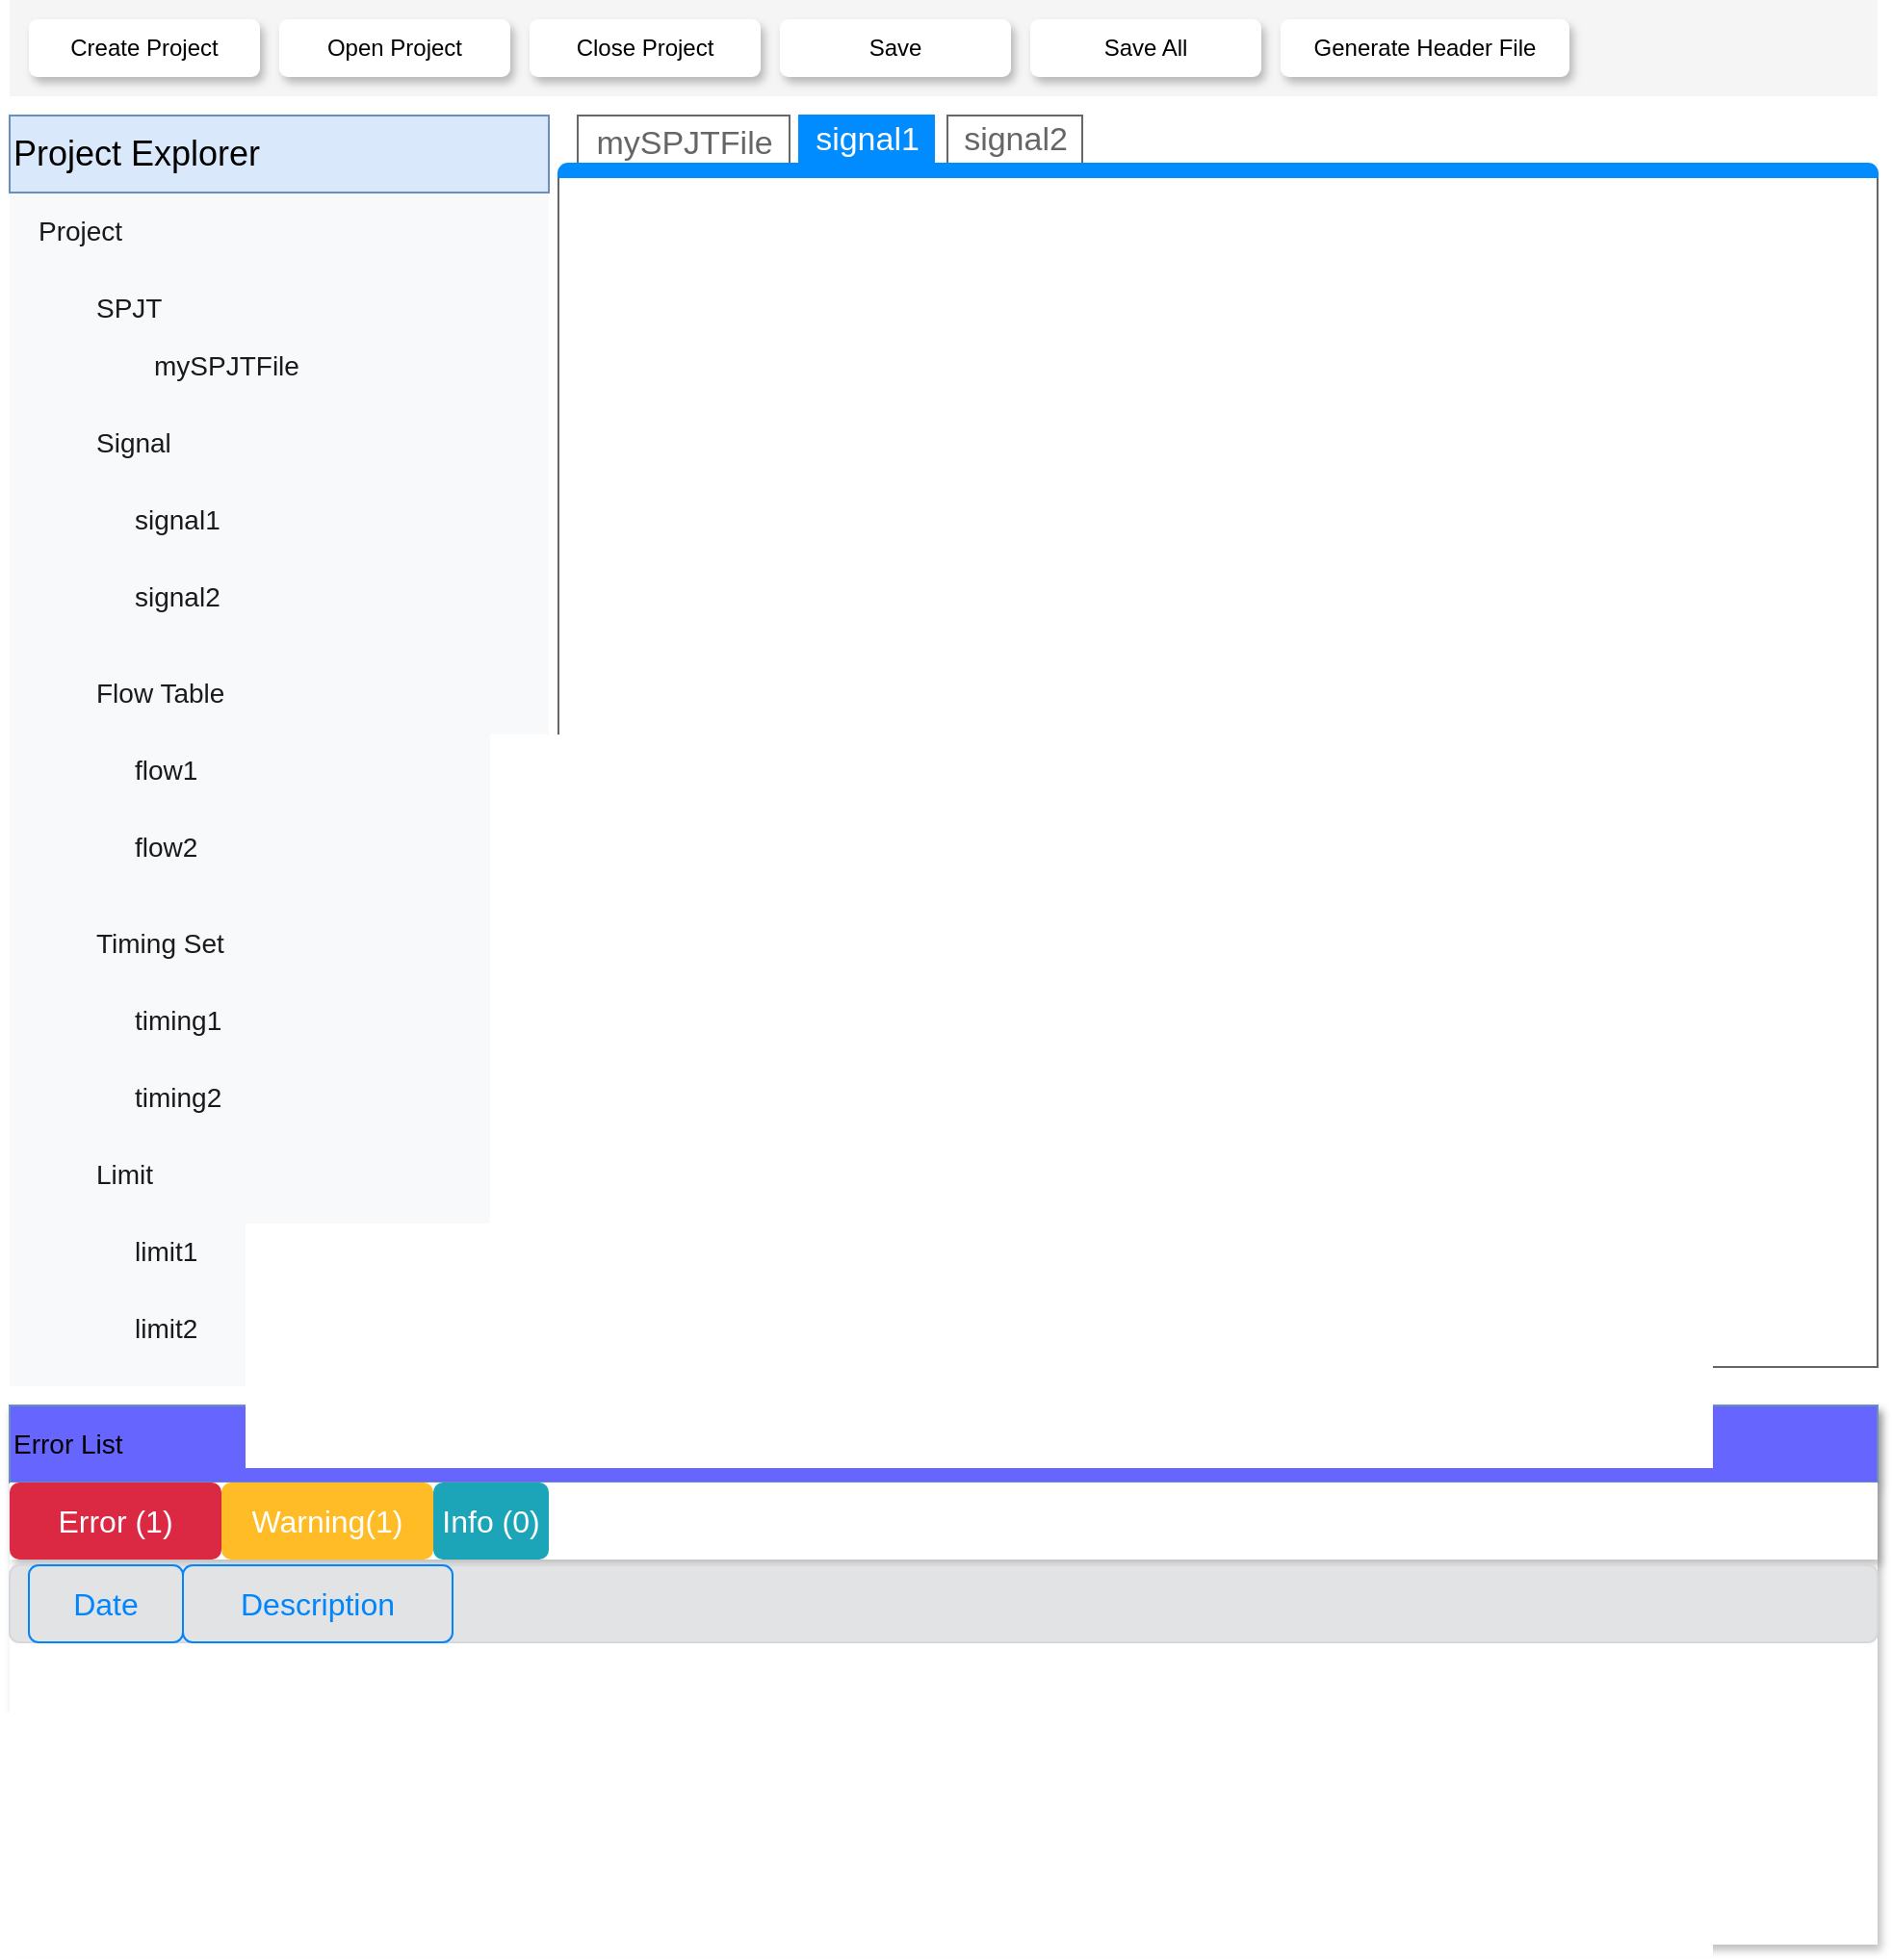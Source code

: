 <mxfile version="13.10.3" type="github" pages="2">
  <diagram id="FgyFkXJcIKG0fMY5ibd2" name="Project Explorer">
    <mxGraphModel dx="981" dy="526" grid="1" gridSize="10" guides="1" tooltips="1" connect="1" arrows="1" fold="1" page="1" pageScale="1" pageWidth="827" pageHeight="1169" math="0" shadow="0">
      <root>
        <mxCell id="S2QvFrK3PuCgfU6eUb4U-0" />
        <mxCell id="S2QvFrK3PuCgfU6eUb4U-1" parent="S2QvFrK3PuCgfU6eUb4U-0" />
        <mxCell id="wJfrvK_9jVTi93enFSVC-5" value="" style="group" vertex="1" connectable="0" parent="S2QvFrK3PuCgfU6eUb4U-1">
          <mxGeometry x="100" y="820" width="970" height="280" as="geometry" />
        </mxCell>
        <mxCell id="EKYV59rnYQYyG5BfVOuk-7" value="" style="rounded=0;whiteSpace=wrap;html=1;shadow=1;strokeColor=none;" vertex="1" parent="wJfrvK_9jVTi93enFSVC-5">
          <mxGeometry width="970" height="280" as="geometry" />
        </mxCell>
        <mxCell id="wJfrvK_9jVTi93enFSVC-0" value="Error List" style="rounded=0;whiteSpace=wrap;html=1;shadow=1;strokeColor=#6c8ebf;align=left;fontSize=14;fillColor=#6666FF;" vertex="1" parent="wJfrvK_9jVTi93enFSVC-5">
          <mxGeometry width="970" height="40" as="geometry" />
        </mxCell>
        <mxCell id="wJfrvK_9jVTi93enFSVC-1" value="" style="rounded=0;whiteSpace=wrap;html=1;shadow=1;strokeColor=none;align=left;fontSize=14;" vertex="1" parent="wJfrvK_9jVTi93enFSVC-5">
          <mxGeometry y="40" width="970" height="40" as="geometry" />
        </mxCell>
        <mxCell id="wJfrvK_9jVTi93enFSVC-6" value="" style="html=1;shadow=0;dashed=0;shape=mxgraph.bootstrap.rrect;rSize=5;strokeColor=#D6D8DB;strokeWidth=1;fillColor=#E2E3E5;fontColor=#383D41;whiteSpace=wrap;align=left;verticalAlign=middle;spacingLeft=10;" vertex="1" parent="wJfrvK_9jVTi93enFSVC-5">
          <mxGeometry y="83" width="970" height="40" as="geometry" />
        </mxCell>
        <mxCell id="wJfrvK_9jVTi93enFSVC-7" value="Date" style="html=1;shadow=0;dashed=0;shape=mxgraph.bootstrap.rrect;rSize=5;strokeColor=#0085FC;strokeWidth=1;fillColor=none;fontColor=#0085FC;whiteSpace=wrap;align=center;verticalAlign=middle;spacingLeft=0;fontStyle=0;fontSize=16;spacing=5;" vertex="1" parent="wJfrvK_9jVTi93enFSVC-5">
          <mxGeometry x="10" y="83" width="80" height="40" as="geometry" />
        </mxCell>
        <mxCell id="wJfrvK_9jVTi93enFSVC-8" value="Description" style="html=1;shadow=0;dashed=0;shape=mxgraph.bootstrap.rrect;rSize=5;strokeColor=#0085FC;strokeWidth=1;fillColor=none;fontColor=#0085FC;whiteSpace=wrap;align=center;verticalAlign=middle;spacingLeft=0;fontStyle=0;fontSize=16;spacing=5;" vertex="1" parent="wJfrvK_9jVTi93enFSVC-5">
          <mxGeometry x="90" y="83" width="140" height="40" as="geometry" />
        </mxCell>
        <mxCell id="wJfrvK_9jVTi93enFSVC-2" value="Error (1)" style="html=1;shadow=0;dashed=0;shape=mxgraph.bootstrap.rrect;rSize=5;strokeColor=none;strokeWidth=1;fillColor=#DB2843;fontColor=#FFFFFF;whiteSpace=wrap;align=center;verticalAlign=middle;spacingLeft=0;fontStyle=0;fontSize=16;spacing=5;" vertex="1" parent="wJfrvK_9jVTi93enFSVC-5">
          <mxGeometry y="40" width="110" height="40" as="geometry" />
        </mxCell>
        <mxCell id="wJfrvK_9jVTi93enFSVC-3" value="Warning(1)" style="html=1;shadow=0;dashed=0;shape=mxgraph.bootstrap.rrect;rSize=5;strokeColor=none;strokeWidth=1;fillColor=#FFBC26;fontColor=#FFFFFF;whiteSpace=wrap;align=center;verticalAlign=middle;spacingLeft=0;fontStyle=0;fontSize=16;spacing=5;" vertex="1" parent="wJfrvK_9jVTi93enFSVC-5">
          <mxGeometry x="110" y="40" width="110" height="40" as="geometry" />
        </mxCell>
        <mxCell id="wJfrvK_9jVTi93enFSVC-4" value="Info (0)" style="html=1;shadow=0;dashed=0;shape=mxgraph.bootstrap.rrect;rSize=5;strokeColor=none;strokeWidth=1;fillColor=#1CA5B8;fontColor=#FFFFFF;whiteSpace=wrap;align=center;verticalAlign=middle;spacingLeft=0;fontStyle=0;fontSize=16;spacing=5;" vertex="1" parent="wJfrvK_9jVTi93enFSVC-5">
          <mxGeometry x="220" y="40" width="60" height="40" as="geometry" />
        </mxCell>
        <mxCell id="F_466ytePDx-1a6FgnFO-0" value="" style="fillColor=#F8F9FA;strokeColor=none;align=left;fontSize=14;fontColor=#323232;" parent="S2QvFrK3PuCgfU6eUb4U-1" vertex="1">
          <mxGeometry x="100" y="150" width="280" height="660" as="geometry" />
        </mxCell>
        <mxCell id="F_466ytePDx-1a6FgnFO-1" value="Project Explorer" style="html=1;shadow=0;dashed=0;fillColor=#dae8fc;strokeColor=#6c8ebf;perimeter=none;whiteSpace=wrap;resizeWidth=1;align=left;fontSize=18;" parent="F_466ytePDx-1a6FgnFO-0" vertex="1">
          <mxGeometry width="280.0" height="40" relative="1" as="geometry" />
        </mxCell>
        <mxCell id="F_466ytePDx-1a6FgnFO-2" value="Project" style="html=1;shadow=0;dashed=0;shape=mxgraph.bootstrap.rrect;rSize=5;strokeColor=none;perimeter=none;whiteSpace=wrap;align=left;spacing=15;fontSize=14;fillColor=none;fontColor=#1A1A1A;" parent="F_466ytePDx-1a6FgnFO-0" vertex="1">
          <mxGeometry x="0.5" width="279.5" height="40" relative="1" as="geometry">
            <mxPoint x="-140" y="40" as="offset" />
          </mxGeometry>
        </mxCell>
        <mxCell id="F_466ytePDx-1a6FgnFO-3" value="SPJT" style="html=1;shadow=0;dashed=0;fillColor=none;strokeColor=none;perimeter=none;whiteSpace=wrap;align=left;spacing=15;fontSize=14;fontColor=#1A1A1A;" parent="F_466ytePDx-1a6FgnFO-0" vertex="1">
          <mxGeometry x="0.5" width="100" height="40" relative="1" as="geometry">
            <mxPoint x="-110" y="80" as="offset" />
          </mxGeometry>
        </mxCell>
        <mxCell id="F_466ytePDx-1a6FgnFO-14" value="Signal" style="html=1;shadow=0;dashed=0;fillColor=none;strokeColor=none;perimeter=none;whiteSpace=wrap;align=left;spacing=15;fontSize=14;fontColor=#1A1A1A;" parent="F_466ytePDx-1a6FgnFO-0" vertex="1">
          <mxGeometry x="0.5" width="100" height="40" relative="1" as="geometry">
            <mxPoint x="-110" y="150" as="offset" />
          </mxGeometry>
        </mxCell>
        <mxCell id="F_466ytePDx-1a6FgnFO-15" value="Flow Table" style="html=1;shadow=0;dashed=0;fillColor=none;strokeColor=none;perimeter=none;whiteSpace=wrap;align=left;spacing=15;fontSize=14;fontColor=#1A1A1A;" parent="F_466ytePDx-1a6FgnFO-0" vertex="1">
          <mxGeometry x="0.5" width="100" height="40" relative="1" as="geometry">
            <mxPoint x="-110" y="280" as="offset" />
          </mxGeometry>
        </mxCell>
        <mxCell id="F_466ytePDx-1a6FgnFO-16" value="Timing Set" style="html=1;shadow=0;dashed=0;fillColor=none;strokeColor=none;perimeter=none;whiteSpace=wrap;align=left;spacing=15;fontSize=14;fontColor=#1A1A1A;" parent="F_466ytePDx-1a6FgnFO-0" vertex="1">
          <mxGeometry x="0.5" width="100" height="40" relative="1" as="geometry">
            <mxPoint x="-110" y="410" as="offset" />
          </mxGeometry>
        </mxCell>
        <mxCell id="F_466ytePDx-1a6FgnFO-17" value="Limit" style="html=1;shadow=0;dashed=0;fillColor=none;strokeColor=none;perimeter=none;whiteSpace=wrap;align=left;spacing=15;fontSize=14;fontColor=#1A1A1A;" parent="F_466ytePDx-1a6FgnFO-0" vertex="1">
          <mxGeometry x="0.5" width="100" height="40" relative="1" as="geometry">
            <mxPoint x="-110" y="530" as="offset" />
          </mxGeometry>
        </mxCell>
        <mxCell id="F_466ytePDx-1a6FgnFO-18" value="mySPJTFile" style="html=1;shadow=0;dashed=0;fillColor=none;strokeColor=none;perimeter=none;whiteSpace=wrap;align=left;spacing=15;fontSize=14;fontColor=#1A1A1A;" parent="F_466ytePDx-1a6FgnFO-0" vertex="1">
          <mxGeometry x="0.5" width="100" height="40" relative="1" as="geometry">
            <mxPoint x="-80" y="110" as="offset" />
          </mxGeometry>
        </mxCell>
        <mxCell id="F_466ytePDx-1a6FgnFO-19" value="signal1" style="html=1;shadow=0;dashed=0;fillColor=none;strokeColor=none;perimeter=none;whiteSpace=wrap;align=left;spacing=15;fontSize=14;fontColor=#1A1A1A;" parent="F_466ytePDx-1a6FgnFO-0" vertex="1">
          <mxGeometry x="0.5" width="100" height="40" relative="1" as="geometry">
            <mxPoint x="-90" y="190" as="offset" />
          </mxGeometry>
        </mxCell>
        <mxCell id="F_466ytePDx-1a6FgnFO-20" value="signal2" style="html=1;shadow=0;dashed=0;fillColor=none;strokeColor=none;perimeter=none;whiteSpace=wrap;align=left;spacing=15;fontSize=14;fontColor=#1A1A1A;" parent="F_466ytePDx-1a6FgnFO-0" vertex="1">
          <mxGeometry x="0.5" width="100" height="40" relative="1" as="geometry">
            <mxPoint x="-90" y="230" as="offset" />
          </mxGeometry>
        </mxCell>
        <mxCell id="F_466ytePDx-1a6FgnFO-21" value="flow1" style="html=1;shadow=0;dashed=0;fillColor=none;strokeColor=none;perimeter=none;whiteSpace=wrap;align=left;spacing=15;fontSize=14;fontColor=#1A1A1A;" parent="F_466ytePDx-1a6FgnFO-0" vertex="1">
          <mxGeometry x="0.5" width="100" height="40" relative="1" as="geometry">
            <mxPoint x="-90" y="320" as="offset" />
          </mxGeometry>
        </mxCell>
        <mxCell id="F_466ytePDx-1a6FgnFO-22" value="flow2" style="html=1;shadow=0;dashed=0;fillColor=none;strokeColor=none;perimeter=none;whiteSpace=wrap;align=left;spacing=15;fontSize=14;fontColor=#1A1A1A;" parent="F_466ytePDx-1a6FgnFO-0" vertex="1">
          <mxGeometry x="0.5" width="100" height="40" relative="1" as="geometry">
            <mxPoint x="-90" y="360" as="offset" />
          </mxGeometry>
        </mxCell>
        <mxCell id="F_466ytePDx-1a6FgnFO-23" value="timing1" style="html=1;shadow=0;dashed=0;fillColor=none;strokeColor=none;perimeter=none;whiteSpace=wrap;align=left;spacing=15;fontSize=14;fontColor=#1A1A1A;" parent="F_466ytePDx-1a6FgnFO-0" vertex="1">
          <mxGeometry x="0.5" width="100" height="40" relative="1" as="geometry">
            <mxPoint x="-90" y="450" as="offset" />
          </mxGeometry>
        </mxCell>
        <mxCell id="F_466ytePDx-1a6FgnFO-24" value="timing2" style="html=1;shadow=0;dashed=0;fillColor=none;strokeColor=none;perimeter=none;whiteSpace=wrap;align=left;spacing=15;fontSize=14;fontColor=#1A1A1A;" parent="F_466ytePDx-1a6FgnFO-0" vertex="1">
          <mxGeometry x="0.5" width="100" height="40" relative="1" as="geometry">
            <mxPoint x="-90" y="490" as="offset" />
          </mxGeometry>
        </mxCell>
        <mxCell id="F_466ytePDx-1a6FgnFO-25" value="limit2" style="html=1;shadow=0;dashed=0;fillColor=none;strokeColor=none;perimeter=none;whiteSpace=wrap;align=left;spacing=15;fontSize=14;fontColor=#1A1A1A;" parent="F_466ytePDx-1a6FgnFO-0" vertex="1">
          <mxGeometry x="0.5" width="100" height="40" relative="1" as="geometry">
            <mxPoint x="-90" y="610" as="offset" />
          </mxGeometry>
        </mxCell>
        <mxCell id="F_466ytePDx-1a6FgnFO-26" value="limit1" style="html=1;shadow=0;dashed=0;fillColor=none;strokeColor=none;perimeter=none;whiteSpace=wrap;align=left;spacing=15;fontSize=14;fontColor=#1A1A1A;" parent="F_466ytePDx-1a6FgnFO-0" vertex="1">
          <mxGeometry x="0.5" width="100" height="40" relative="1" as="geometry">
            <mxPoint x="-90" y="570" as="offset" />
          </mxGeometry>
        </mxCell>
        <mxCell id="EKYV59rnYQYyG5BfVOuk-0" value="" style="rounded=0;whiteSpace=wrap;html=1;fillColor=#f5f5f5;fontColor=#333333;strokeColor=none;" vertex="1" parent="S2QvFrK3PuCgfU6eUb4U-1">
          <mxGeometry x="100" y="90" width="970" height="50" as="geometry" />
        </mxCell>
        <mxCell id="EKYV59rnYQYyG5BfVOuk-1" value="Create Project" style="rounded=1;whiteSpace=wrap;html=1;strokeColor=none;shadow=1;" vertex="1" parent="S2QvFrK3PuCgfU6eUb4U-1">
          <mxGeometry x="110" y="100" width="120" height="30" as="geometry" />
        </mxCell>
        <mxCell id="EKYV59rnYQYyG5BfVOuk-2" value="Open Project" style="rounded=1;whiteSpace=wrap;html=1;strokeColor=none;shadow=1;" vertex="1" parent="S2QvFrK3PuCgfU6eUb4U-1">
          <mxGeometry x="240" y="100" width="120" height="30" as="geometry" />
        </mxCell>
        <mxCell id="EKYV59rnYQYyG5BfVOuk-3" value="Save" style="rounded=1;whiteSpace=wrap;html=1;strokeColor=none;shadow=1;" vertex="1" parent="S2QvFrK3PuCgfU6eUb4U-1">
          <mxGeometry x="500" y="100" width="120" height="30" as="geometry" />
        </mxCell>
        <mxCell id="EKYV59rnYQYyG5BfVOuk-4" value="Save All" style="rounded=1;whiteSpace=wrap;html=1;strokeColor=none;shadow=1;" vertex="1" parent="S2QvFrK3PuCgfU6eUb4U-1">
          <mxGeometry x="630" y="100" width="120" height="30" as="geometry" />
        </mxCell>
        <mxCell id="EKYV59rnYQYyG5BfVOuk-5" value="Close Project" style="rounded=1;whiteSpace=wrap;html=1;strokeColor=none;shadow=1;" vertex="1" parent="S2QvFrK3PuCgfU6eUb4U-1">
          <mxGeometry x="370" y="100" width="120" height="30" as="geometry" />
        </mxCell>
        <mxCell id="EKYV59rnYQYyG5BfVOuk-6" value="Generate Header File" style="rounded=1;whiteSpace=wrap;html=1;strokeColor=none;shadow=1;" vertex="1" parent="S2QvFrK3PuCgfU6eUb4U-1">
          <mxGeometry x="760" y="100" width="150" height="30" as="geometry" />
        </mxCell>
        <mxCell id="wJfrvK_9jVTi93enFSVC-11" value="" style="strokeWidth=1;shadow=0;dashed=0;align=center;html=1;shape=mxgraph.mockup.containers.marginRect2;rectMarginTop=32;strokeColor=#666666;gradientColor=none;fontSize=14;" vertex="1" parent="S2QvFrK3PuCgfU6eUb4U-1">
          <mxGeometry x="385" y="150" width="685" height="650" as="geometry" />
        </mxCell>
        <mxCell id="wJfrvK_9jVTi93enFSVC-12" value="mySPJTFile" style="strokeColor=inherit;fillColor=inherit;gradientColor=inherit;strokeWidth=1;shadow=0;dashed=0;align=center;html=1;shape=mxgraph.mockup.containers.rrect;rSize=0;fontSize=17;fontColor=#666666;gradientColor=none;" vertex="1" parent="wJfrvK_9jVTi93enFSVC-11">
          <mxGeometry width="110" height="30" relative="1" as="geometry">
            <mxPoint x="10" as="offset" />
          </mxGeometry>
        </mxCell>
        <mxCell id="wJfrvK_9jVTi93enFSVC-13" value="signal1" style="strokeWidth=1;shadow=0;dashed=0;align=center;html=1;shape=mxgraph.mockup.containers.rrect;rSize=0;fontSize=17;fontColor=#ffffff;strokeColor=#008cff;fillColor=#008cff;" vertex="1" parent="wJfrvK_9jVTi93enFSVC-11">
          <mxGeometry width="70" height="25" relative="1" as="geometry">
            <mxPoint x="125" as="offset" />
          </mxGeometry>
        </mxCell>
        <mxCell id="wJfrvK_9jVTi93enFSVC-14" value="signal2" style="strokeColor=inherit;fillColor=inherit;gradientColor=inherit;strokeWidth=1;shadow=0;dashed=0;align=center;html=1;shape=mxgraph.mockup.containers.rrect;rSize=0;fontSize=17;fontColor=#666666;gradientColor=none;" vertex="1" parent="wJfrvK_9jVTi93enFSVC-11">
          <mxGeometry width="70" height="25" relative="1" as="geometry">
            <mxPoint x="202" as="offset" />
          </mxGeometry>
        </mxCell>
        <mxCell id="wJfrvK_9jVTi93enFSVC-15" value="" style="strokeWidth=1;shadow=0;dashed=0;align=center;html=1;shape=mxgraph.mockup.containers.topButton;rSize=5;strokeColor=#008cff;fillColor=#008cff;gradientColor=none;resizeWidth=1;movable=0;deletable=1;" vertex="1" parent="wJfrvK_9jVTi93enFSVC-11">
          <mxGeometry width="685" height="7" relative="1" as="geometry">
            <mxPoint y="25" as="offset" />
          </mxGeometry>
        </mxCell>
      </root>
    </mxGraphModel>
  </diagram>
  <diagram name="Page-1" id="c9db0220-8083-56f3-ca83-edcdcd058819">
    <mxGraphModel dx="1422" dy="762" grid="1" gridSize="10" guides="1" tooltips="1" connect="1" arrows="1" fold="1" page="1" pageScale="1.5" pageWidth="826" pageHeight="1169" background="#ffffff" math="0" shadow="0">
      <root>
        <mxCell id="0" style=";html=1;" />
        <mxCell id="1" style=";html=1;" parent="0" />
        <mxCell id="3d76a8aef4d5c911-1" value="" style="html=1;shadow=0;dashed=0;shape=mxgraph.bootstrap.rect;fillColor=#222222;strokeColor=none;whiteSpace=wrap;rounded=0;fontSize=12;fontColor=#000000;align=center;" parent="1" vertex="1">
          <mxGeometry x="40" y="70" width="1150" height="40" as="geometry" />
        </mxCell>
        <mxCell id="3d76a8aef4d5c911-2" value="Company" style="html=1;shadow=0;dashed=0;fillColor=none;strokeColor=none;shape=mxgraph.bootstrap.rect;fontColor=#999999;fontSize=14;whiteSpace=wrap;" parent="3d76a8aef4d5c911-1" vertex="1">
          <mxGeometry width="115" height="40" as="geometry" />
        </mxCell>
        <mxCell id="3d76a8aef4d5c911-3" value="People" style="html=1;shadow=0;dashed=0;shape=mxgraph.bootstrap.rect;fillColor=#000000;strokeColor=none;fontColor=#ffffff;spacingRight=30;whiteSpace=wrap;" parent="3d76a8aef4d5c911-1" vertex="1">
          <mxGeometry x="115" width="129.375" height="40" as="geometry" />
        </mxCell>
        <mxCell id="3d76a8aef4d5c911-4" value="84" style="html=1;shadow=0;dashed=0;shape=mxgraph.bootstrap.rrect;rSize=8;fillColor=#ff0000;strokeColor=none;fontColor=#ffffff;whiteSpace=wrap;" parent="3d76a8aef4d5c911-3" vertex="1">
          <mxGeometry x="1" y="0.5" width="25" height="16" relative="1" as="geometry">
            <mxPoint x="-30" y="-8" as="offset" />
          </mxGeometry>
        </mxCell>
        <mxCell id="3d76a8aef4d5c911-5" value="Violations" style="html=1;shadow=0;dashed=0;fillColor=none;strokeColor=none;shape=mxgraph.bootstrap.rect;fontColor=#999999;spacingRight=30;whiteSpace=wrap;" parent="3d76a8aef4d5c911-1" vertex="1">
          <mxGeometry x="244.375" width="158.125" height="40" as="geometry" />
        </mxCell>
        <mxCell id="3d76a8aef4d5c911-6" value="42" style="html=1;shadow=0;dashed=0;shape=mxgraph.bootstrap.rrect;rSize=8;fillColor=#ff0000;strokeColor=none;fontColor=#ffffff;whiteSpace=wrap;" parent="3d76a8aef4d5c911-5" vertex="1">
          <mxGeometry x="1" y="0.5" width="25" height="16" relative="1" as="geometry">
            <mxPoint x="-30" y="-8" as="offset" />
          </mxGeometry>
        </mxCell>
        <mxCell id="3d76a8aef4d5c911-7" value="Statistics" style="html=1;shadow=0;dashed=0;fillColor=none;strokeColor=none;shape=mxgraph.bootstrap.rect;fontColor=#999999;whiteSpace=wrap;" parent="3d76a8aef4d5c911-1" vertex="1">
          <mxGeometry x="402.5" width="115" height="40" as="geometry" />
        </mxCell>
        <mxCell id="3d76a8aef4d5c911-8" value="Settings" style="html=1;shadow=0;dashed=0;fillColor=none;strokeColor=none;shape=mxgraph.bootstrap.rect;fontColor=#999999;whiteSpace=wrap;" parent="3d76a8aef4d5c911-1" vertex="1">
          <mxGeometry x="517.5" width="100.625" height="40" as="geometry" />
        </mxCell>
        <mxCell id="3d76a8aef4d5c911-9" value="Profile" style="html=1;shadow=0;dashed=0;fillColor=none;strokeColor=none;shape=mxgraph.bootstrap.rect;fontColor=#999999;whiteSpace=wrap;" parent="3d76a8aef4d5c911-1" vertex="1">
          <mxGeometry x="948.75" width="100.625" height="40" as="geometry" />
        </mxCell>
        <mxCell id="3d76a8aef4d5c911-10" value="Log Out" style="html=1;shadow=0;dashed=0;fillColor=none;strokeColor=none;shape=mxgraph.bootstrap.rect;fontColor=#999999;whiteSpace=wrap;" parent="3d76a8aef4d5c911-1" vertex="1">
          <mxGeometry x="1049.375" width="100.625" height="40" as="geometry" />
        </mxCell>
        <mxCell id="3d76a8aef4d5c911-11" value="" style="html=1;shadow=0;dashed=0;shape=mxgraph.bootstrap.rrect;rSize=5;strokeColor=#dddddd;rounded=0;fontSize=12;align=center;" parent="1" vertex="1">
          <mxGeometry x="860" y="150" width="330" height="400" as="geometry" />
        </mxCell>
        <mxCell id="3d76a8aef4d5c911-12" value="320x200" style="shape=rect;fontSize=24;fillColor=#f0f0f0;strokeColor=none;fontColor=#999999;whiteSpace=wrap;" parent="3d76a8aef4d5c911-11" vertex="1">
          <mxGeometry x="5" y="5" width="320" height="200" as="geometry" />
        </mxCell>
        <mxCell id="3d76a8aef4d5c911-13" value="Thumbnail label" style="html=1;shadow=0;dashed=0;shape=mxgraph.bootstrap.anchor;fontSize=26;align=left;whiteSpace=wrap;" parent="3d76a8aef4d5c911-11" vertex="1">
          <mxGeometry x="15" y="220" width="300" height="40" as="geometry" />
        </mxCell>
        <mxCell id="3d76a8aef4d5c911-14" value="Cras justo odio, dapibus ac facilisis in, egestas eget quam. Donec id elit non mi porta gravida at eget metus. Nullam id dolor id nibh ultricies vehicula ut id elit." style="html=1;shadow=0;dashed=0;shape=mxgraph.bootstrap.anchor;strokeColor=#dddddd;whiteSpace=wrap;align=left;verticalAlign=top;fontSize=14;whiteSpace=wrap;" parent="3d76a8aef4d5c911-11" vertex="1">
          <mxGeometry x="15" y="260" width="300" height="80" as="geometry" />
        </mxCell>
        <mxCell id="3d76a8aef4d5c911-15" value="Button" style="html=1;shadow=0;dashed=0;shape=mxgraph.bootstrap.rrect;rSize=5;fontSize=16;fillColor=#3D8BCD;strokeColor=none;fontColor=#ffffff;whiteSpace=wrap;" parent="3d76a8aef4d5c911-11" vertex="1">
          <mxGeometry y="1" width="80" height="40" relative="1" as="geometry">
            <mxPoint x="15" y="-60" as="offset" />
          </mxGeometry>
        </mxCell>
        <mxCell id="3d76a8aef4d5c911-16" value="Button" style="html=1;shadow=0;dashed=0;shape=mxgraph.bootstrap.rrect;rSize=5;fontSize=16;strokeColor=#dddddd;whiteSpace=wrap;" parent="3d76a8aef4d5c911-11" vertex="1">
          <mxGeometry y="1" width="80" height="40" relative="1" as="geometry">
            <mxPoint x="100" y="-60" as="offset" />
          </mxGeometry>
        </mxCell>
        <mxCell id="3d76a8aef4d5c911-17" value="Template name" style="html=1;shadow=0;dashed=0;shape=mxgraph.bootstrap.rect;strokeColor=none;fillColor=none;fontColor=#999999;align=left;spacingLeft=5;whiteSpace=wrap;rounded=0;" parent="1" vertex="1">
          <mxGeometry x="40" y="130" width="200" height="20" as="geometry" />
        </mxCell>
        <mxCell id="3d76a8aef4d5c911-18" value="Uncompleted Profile" style="html=1;shadow=0;dashed=0;shape=mxgraph.bootstrap.rrect;rSize=5;strokeColor=#dddddd;;align=left;spacingLeft=10;fontSize=16;whiteSpace=wrap;rounded=0;" parent="1" vertex="1">
          <mxGeometry x="40" y="150" width="800" height="40" as="geometry" />
        </mxCell>
        <mxCell id="3d76a8aef4d5c911-19" value="Subject" style="html=1;shadow=0;dashed=0;shape=mxgraph.bootstrap.rect;strokeColor=none;fillColor=none;fontColor=#999999;align=left;spacingLeft=5;whiteSpace=wrap;rounded=0;" parent="1" vertex="1">
          <mxGeometry x="40" y="210" width="200" height="20" as="geometry" />
        </mxCell>
        <mxCell id="3d76a8aef4d5c911-20" value="Hello, %USER_FULL_NAME%" style="html=1;shadow=0;dashed=0;shape=mxgraph.bootstrap.rrect;rSize=5;strokeColor=#dddddd;align=left;spacingLeft=10;fontSize=16;whiteSpace=wrap;rounded=0;" parent="1" vertex="1">
          <mxGeometry x="40" y="230" width="800" height="40" as="geometry" />
        </mxCell>
        <mxCell id="3d76a8aef4d5c911-21" value="Insert System Variable" style="html=1;shadow=0;dashed=0;shape=mxgraph.bootstrap.rect;strokeColor=none;fillColor=none;align=right;fontSize=10;whiteSpace=wrap;rounded=0;" parent="1" vertex="1">
          <mxGeometry x="690" y="210" width="120" height="20" as="geometry" />
        </mxCell>
        <mxCell id="3d76a8aef4d5c911-22" value="" style="shape=triangle;strokeColor=none;fillColor=#000000;direction=south;rounded=0;shadow=1;fontSize=12;fontColor=#000000;align=center;html=1;" parent="1" vertex="1">
          <mxGeometry x="812" y="217" width="8" height="4" as="geometry" />
        </mxCell>
        <mxCell id="3d76a8aef4d5c911-23" value="Message" style="html=1;shadow=0;dashed=0;shape=mxgraph.bootstrap.rect;strokeColor=none;fillColor=none;fontColor=#999999;align=left;spacingLeft=5;whiteSpace=wrap;rounded=0;" parent="1" vertex="1">
          <mxGeometry x="40" y="290" width="200" height="20" as="geometry" />
        </mxCell>
        <mxCell id="3d76a8aef4d5c911-24" value="Hello %USER_FULL_NAME%!&#xa;&#xa;At vero eos et accusamus et iusto odio dignissimos ducimus, qui blanditiis praesentium voluptatum deleniti atque corrupti, quosdolores et quas molestias excepturi sint, obcaecati cupiditate non provident, similique sunt in culpa, qui officia deserunt mollitiaanimi, id est laborum et dolorum fuga. Et harum quidem rerum facilis est et expedita distinctio. Nam libero tempore, cum solutanobis est eligendi optio, cumque nihil impedit, quo minus id, quod maxime placeat, facere possimus, omnis voluptas assumendaest, omnis dolor repellendus." style="html=1;shadow=0;dashed=0;shape=mxgraph.bootstrap.rrect;rSize=5;fontSize=12;strokeColor=#dddddd;align=left;spacing=10;verticalAlign=top;whiteSpace=wrap;rounded=0;" parent="1" vertex="1">
          <mxGeometry x="40" y="310" width="800" height="240" as="geometry" />
        </mxCell>
        <mxCell id="3d76a8aef4d5c911-25" value="Insert System Variable" style="html=1;shadow=0;dashed=0;shape=mxgraph.bootstrap.rect;strokeColor=none;fillColor=none;align=right;fontSize=10;whiteSpace=wrap;rounded=0;" parent="1" vertex="1">
          <mxGeometry x="690" y="290" width="120" height="20" as="geometry" />
        </mxCell>
        <mxCell id="3d76a8aef4d5c911-26" value="" style="shape=triangle;strokeColor=none;fillColor=#000000;direction=south;rounded=0;shadow=1;fontSize=12;fontColor=#000000;align=center;html=1;" parent="1" vertex="1">
          <mxGeometry x="812" y="297" width="8" height="4" as="geometry" />
        </mxCell>
        <mxCell id="3d76a8aef4d5c911-27" value="%USER_FULL_NAME%&#xa;%USER_EMAIL%&#xa;%USER_PROFILE_COMPLETENESS%&#xa;%USER_NUM_SUCCESS_TRADES%&#xa;%USER_FULL_NAME%&#xa;%USER_EMAIL%&#xa;%USER_PROFILE_COMPLETENESS%&#xa;%USER_NUM_SUCCESS_SELLS%" style="html=1;shadow=0;dashed=0;shape=mxgraph.bootstrap.rrect;fontSize=12;rSize=2;strokeColor=#dddddd;align=left;verticalAlign=top;spacing=10;shadow=1;whiteSpace=wrap;rounded=0;" parent="1" vertex="1">
          <mxGeometry x="590" y="305" width="240" height="140" as="geometry" />
        </mxCell>
        <mxCell id="3d76a8aef4d5c911-28" value="Message Type" style="html=1;shadow=0;dashed=0;shape=mxgraph.bootstrap.rect;strokeColor=none;fillColor=none;fontColor=#999999;align=left;spacingLeft=5;whiteSpace=wrap;rounded=0;" parent="1" vertex="1">
          <mxGeometry x="40" y="570" width="200" height="20" as="geometry" />
        </mxCell>
        <mxCell id="3d76a8aef4d5c911-29" value="Email + Push" style="html=1;shadow=0;dashed=0;shape=mxgraph.bootstrap.rrect;rSize=5;strokeColor=#dddddd;align=left;spacingLeft=10;fontSize=16;whiteSpace=wrap;rounded=0;" parent="1" vertex="1">
          <mxGeometry x="40" y="590" width="390" height="40" as="geometry" />
        </mxCell>
        <mxCell id="3d76a8aef4d5c911-30" value="" style="shape=triangle;strokeColor=none;fillColor=#000000;direction=south;rounded=0;shadow=1;fontSize=12;fontColor=#000000;align=center;html=1;" parent="1" vertex="1">
          <mxGeometry x="410" y="607" width="10" height="5" as="geometry" />
        </mxCell>
        <mxCell id="3d76a8aef4d5c911-31" value="Tap target" style="html=1;shadow=0;dashed=0;shape=mxgraph.bootstrap.rect;strokeColor=none;fillColor=none;fontColor=#999999;align=left;spacingLeft=5;whiteSpace=wrap;rounded=0;" parent="1" vertex="1">
          <mxGeometry x="450" y="570" width="200" height="20" as="geometry" />
        </mxCell>
        <mxCell id="3d76a8aef4d5c911-32" value="Profile Screen" style="html=1;shadow=0;dashed=0;shape=mxgraph.bootstrap.rrect;rSize=5;strokeColor=#dddddd;align=left;spacingLeft=10;fontSize=16;whiteSpace=wrap;rounded=0;" parent="1" vertex="1">
          <mxGeometry x="450" y="590" width="390" height="40" as="geometry" />
        </mxCell>
        <mxCell id="3d76a8aef4d5c911-33" value="" style="shape=triangle;strokeColor=none;fillColor=#000000;direction=south;rounded=0;shadow=1;fontSize=12;fontColor=#000000;align=center;html=1;" parent="1" vertex="1">
          <mxGeometry x="820" y="607" width="10" height="5" as="geometry" />
        </mxCell>
        <mxCell id="3d76a8aef4d5c911-34" value="Send to Group" style="html=1;shadow=0;dashed=0;shape=mxgraph.bootstrap.rect;strokeColor=none;fillColor=none;fontColor=#999999;align=left;spacingLeft=5;whiteSpace=wrap;rounded=0;" parent="1" vertex="1">
          <mxGeometry x="40" y="650" width="200" height="20" as="geometry" />
        </mxCell>
        <mxCell id="3d76a8aef4d5c911-35" value="Top Management" style="html=1;shadow=0;dashed=0;shape=mxgraph.bootstrap.checkbox;fontSize=12;strokeColor=#999999;align=left;labelPosition=right;spacingLeft=5;rounded=0;" parent="1" vertex="1">
          <mxGeometry x="50" y="673" width="14" height="14" as="geometry" />
        </mxCell>
        <mxCell id="3d76a8aef4d5c911-36" value="Marketing Department" style="html=1;shadow=0;dashed=0;shape=mxgraph.bootstrap.rrect;fontSize=12;rSize=3;strokeColor=#999999;align=left;labelPosition=right;spacingLeft=5;rounded=0;" parent="1" vertex="1">
          <mxGeometry x="50" y="693" width="14" height="14" as="geometry" />
        </mxCell>
        <mxCell id="3d76a8aef4d5c911-37" value="Design Department" style="html=1;shadow=0;dashed=0;shape=mxgraph.bootstrap.checkbox;fontSize=12;strokeColor=#999999;align=left;labelPosition=right;spacingLeft=5;rounded=0;" parent="1" vertex="1">
          <mxGeometry x="50" y="713" width="14" height="14" as="geometry" />
        </mxCell>
        <mxCell id="3d76a8aef4d5c911-38" value="Financial Department" style="html=1;shadow=0;dashed=0;shape=mxgraph.bootstrap.rrect;fontSize=12;rSize=3;strokeColor=#999999;align=left;labelPosition=right;spacingLeft=5;rounded=0;" parent="1" vertex="1">
          <mxGeometry x="50" y="733" width="14" height="14" as="geometry" />
        </mxCell>
        <mxCell id="3d76a8aef4d5c911-39" value="Supply Department" style="html=1;shadow=0;dashed=0;shape=mxgraph.bootstrap.rrect;fontSize=12;rSize=3;strokeColor=#999999;align=left;labelPosition=right;spacingLeft=5;rounded=0;" parent="1" vertex="1">
          <mxGeometry x="50" y="753" width="14" height="14" as="geometry" />
        </mxCell>
        <mxCell id="3d76a8aef4d5c911-40" value="Set Type" style="html=1;shadow=0;dashed=0;shape=mxgraph.bootstrap.rect;strokeColor=none;fillColor=none;fontColor=#999999;align=left;spacingLeft=5;whiteSpace=wrap;rounded=0;" parent="1" vertex="1">
          <mxGeometry x="450" y="650" width="200" height="20" as="geometry" />
        </mxCell>
        <mxCell id="3d76a8aef4d5c911-41" value="" style="shape=ellipse;dashed=0;strokeColor=#999999;fillColor=#ffffff;html=1;rounded=0;shadow=1;fontSize=12;fontColor=#000000;align=center;" parent="1" vertex="1">
          <mxGeometry x="460" y="673" width="14" height="14" as="geometry" />
        </mxCell>
        <mxCell id="3d76a8aef4d5c911-42" value="News" style="html=1;shadow=0;dashed=0;shape=mxgraph.bootstrap.rrect;align=center;rSize=3;strokeColor=none;fillColor=#58B957;fontColor=#ffffff;fontStyle=1;fontSize=10;whiteSpace=wrap;rounded=0;" parent="1" vertex="1">
          <mxGeometry x="480" y="673" width="40" height="14" as="geometry" />
        </mxCell>
        <mxCell id="3d76a8aef4d5c911-43" value="" style="html=1;shadow=0;dashed=0;shape=mxgraph.bootstrap.radioButton;strokeColor=#999999;fillColor=#ffffff;rounded=0;fontSize=12;fontColor=#000000;align=center;" parent="1" vertex="1">
          <mxGeometry x="460" y="693" width="14" height="14" as="geometry" />
        </mxCell>
        <mxCell id="3d76a8aef4d5c911-44" value="Reports" style="html=1;shadow=0;dashed=0;shape=mxgraph.bootstrap.rrect;align=center;rSize=3;strokeColor=none;fillColor=#55BFE0;fontColor=#ffffff;fontStyle=1;fontSize=10;whiteSpace=wrap;rounded=0;" parent="1" vertex="1">
          <mxGeometry x="480" y="693" width="50" height="14" as="geometry" />
        </mxCell>
        <mxCell id="3d76a8aef4d5c911-45" value="" style="shape=ellipse;dashed=0;strokeColor=#999999;fillColor=#ffffff;html=1;rounded=0;shadow=1;fontSize=12;fontColor=#000000;align=center;" parent="1" vertex="1">
          <mxGeometry x="460" y="713" width="14" height="14" as="geometry" />
        </mxCell>
        <mxCell id="3d76a8aef4d5c911-46" value="Documents" style="html=1;shadow=0;dashed=0;shape=mxgraph.bootstrap.rrect;align=center;rSize=3;strokeColor=none;fillColor=#EFAC43;fontColor=#ffffff;fontStyle=1;fontSize=10;whiteSpace=wrap;rounded=0;" parent="1" vertex="1">
          <mxGeometry x="480" y="713" width="70" height="14" as="geometry" />
        </mxCell>
        <mxCell id="3d76a8aef4d5c911-47" value="" style="shape=ellipse;dashed=0;strokeColor=#999999;fillColor=#ffffff;html=1;rounded=0;shadow=1;fontSize=12;fontColor=#000000;align=center;" parent="1" vertex="1">
          <mxGeometry x="460" y="733" width="14" height="14" as="geometry" />
        </mxCell>
        <mxCell id="3d76a8aef4d5c911-48" value="Media" style="html=1;shadow=0;dashed=0;shape=mxgraph.bootstrap.rrect;align=center;rSize=3;strokeColor=none;fillColor=#3D8BCD;fontColor=#ffffff;fontStyle=1;fontSize=10;whiteSpace=wrap;rounded=0;" parent="1" vertex="1">
          <mxGeometry x="480" y="733" width="40" height="14" as="geometry" />
        </mxCell>
        <mxCell id="3d76a8aef4d5c911-49" value="" style="shape=ellipse;dashed=0;strokeColor=#999999;fillColor=#ffffff;html=1;rounded=0;shadow=1;fontSize=12;fontColor=#000000;align=center;" parent="1" vertex="1">
          <mxGeometry x="460" y="753" width="14" height="14" as="geometry" />
        </mxCell>
        <mxCell id="3d76a8aef4d5c911-50" value="Text" style="html=1;shadow=0;dashed=0;shape=mxgraph.bootstrap.rrect;align=center;rSize=3;strokeColor=none;fillColor=#999999;fontColor=#ffffff;fontStyle=1;fontSize=10;whiteSpace=wrap;rounded=0;" parent="1" vertex="1">
          <mxGeometry x="480" y="753" width="30" height="14" as="geometry" />
        </mxCell>
        <mxCell id="3d76a8aef4d5c911-51" value="Save Template" style="html=1;shadow=0;dashed=0;shape=mxgraph.bootstrap.rrect;align=center;rSize=5;strokeColor=none;fillColor=#3D8BCD;fontColor=#ffffff;fontSize=16;whiteSpace=wrap;rounded=0;" parent="1" vertex="1">
          <mxGeometry x="40" y="810" width="150" height="40" as="geometry" />
        </mxCell>
        <mxCell id="3d76a8aef4d5c911-52" value="Cancel" style="html=1;shadow=0;dashed=0;shape=mxgraph.bootstrap.rrect;align=center;rSize=5;strokeColor=#dddddd;fontSize=16;whiteSpace=wrap;rounded=0;" parent="1" vertex="1">
          <mxGeometry x="210" y="810" width="100" height="40" as="geometry" />
        </mxCell>
        <mxCell id="3d76a8aef4d5c911-53" value="Delete Template" style="html=1;shadow=0;dashed=0;shape=mxgraph.bootstrap.rrect;align=center;rSize=5;strokeColor=none;fillColor=#DB524C;fontColor=#ffffff;fontSize=16;whiteSpace=wrap;rounded=0;" parent="1" vertex="1">
          <mxGeometry x="670" y="810" width="170" height="40" as="geometry" />
        </mxCell>
        <mxCell id="3d76a8aef4d5c911-54" value="" style="html=1;shadow=0;dashed=0;shape=mxgraph.bootstrap.rrect;rSize=5;strokeColor=#dddddd;rounded=0;fontSize=12;align=center;" parent="1" vertex="1">
          <mxGeometry x="860" y="580" width="330" height="400" as="geometry" />
        </mxCell>
        <mxCell id="3d76a8aef4d5c911-55" value="320x200" style="shape=rect;fontSize=24;fillColor=#f0f0f0;strokeColor=none;fontColor=#999999;whiteSpace=wrap;" parent="3d76a8aef4d5c911-54" vertex="1">
          <mxGeometry x="5" y="5" width="320" height="200" as="geometry" />
        </mxCell>
        <mxCell id="3d76a8aef4d5c911-56" value="Thumbnail label" style="html=1;shadow=0;dashed=0;shape=mxgraph.bootstrap.anchor;fontSize=26;align=left;whiteSpace=wrap;" parent="3d76a8aef4d5c911-54" vertex="1">
          <mxGeometry x="15" y="220" width="300" height="40" as="geometry" />
        </mxCell>
        <mxCell id="3d76a8aef4d5c911-57" value="Cras justo odio, dapibus ac facilisis in, egestas eget quam. Donec id elit non mi porta gravida at eget metus. Nullam id dolor id nibh ultricies vehicula ut id elit." style="html=1;shadow=0;dashed=0;shape=mxgraph.bootstrap.anchor;strokeColor=#dddddd;whiteSpace=wrap;align=left;verticalAlign=top;fontSize=14;whiteSpace=wrap;" parent="3d76a8aef4d5c911-54" vertex="1">
          <mxGeometry x="15" y="260" width="300" height="80" as="geometry" />
        </mxCell>
        <mxCell id="3d76a8aef4d5c911-58" value="Button" style="html=1;shadow=0;dashed=0;shape=mxgraph.bootstrap.rrect;rSize=5;fontSize=16;fillColor=#3D8BCD;strokeColor=none;fontColor=#ffffff;whiteSpace=wrap;" parent="3d76a8aef4d5c911-54" vertex="1">
          <mxGeometry y="1" width="80" height="40" relative="1" as="geometry">
            <mxPoint x="15" y="-60" as="offset" />
          </mxGeometry>
        </mxCell>
        <mxCell id="3d76a8aef4d5c911-59" value="Button" style="html=1;shadow=0;dashed=0;shape=mxgraph.bootstrap.rrect;rSize=5;fontSize=16;strokeColor=#dddddd;whiteSpace=wrap;" parent="3d76a8aef4d5c911-54" vertex="1">
          <mxGeometry y="1" width="80" height="40" relative="1" as="geometry">
            <mxPoint x="100" y="-60" as="offset" />
          </mxGeometry>
        </mxCell>
      </root>
    </mxGraphModel>
  </diagram>
</mxfile>
